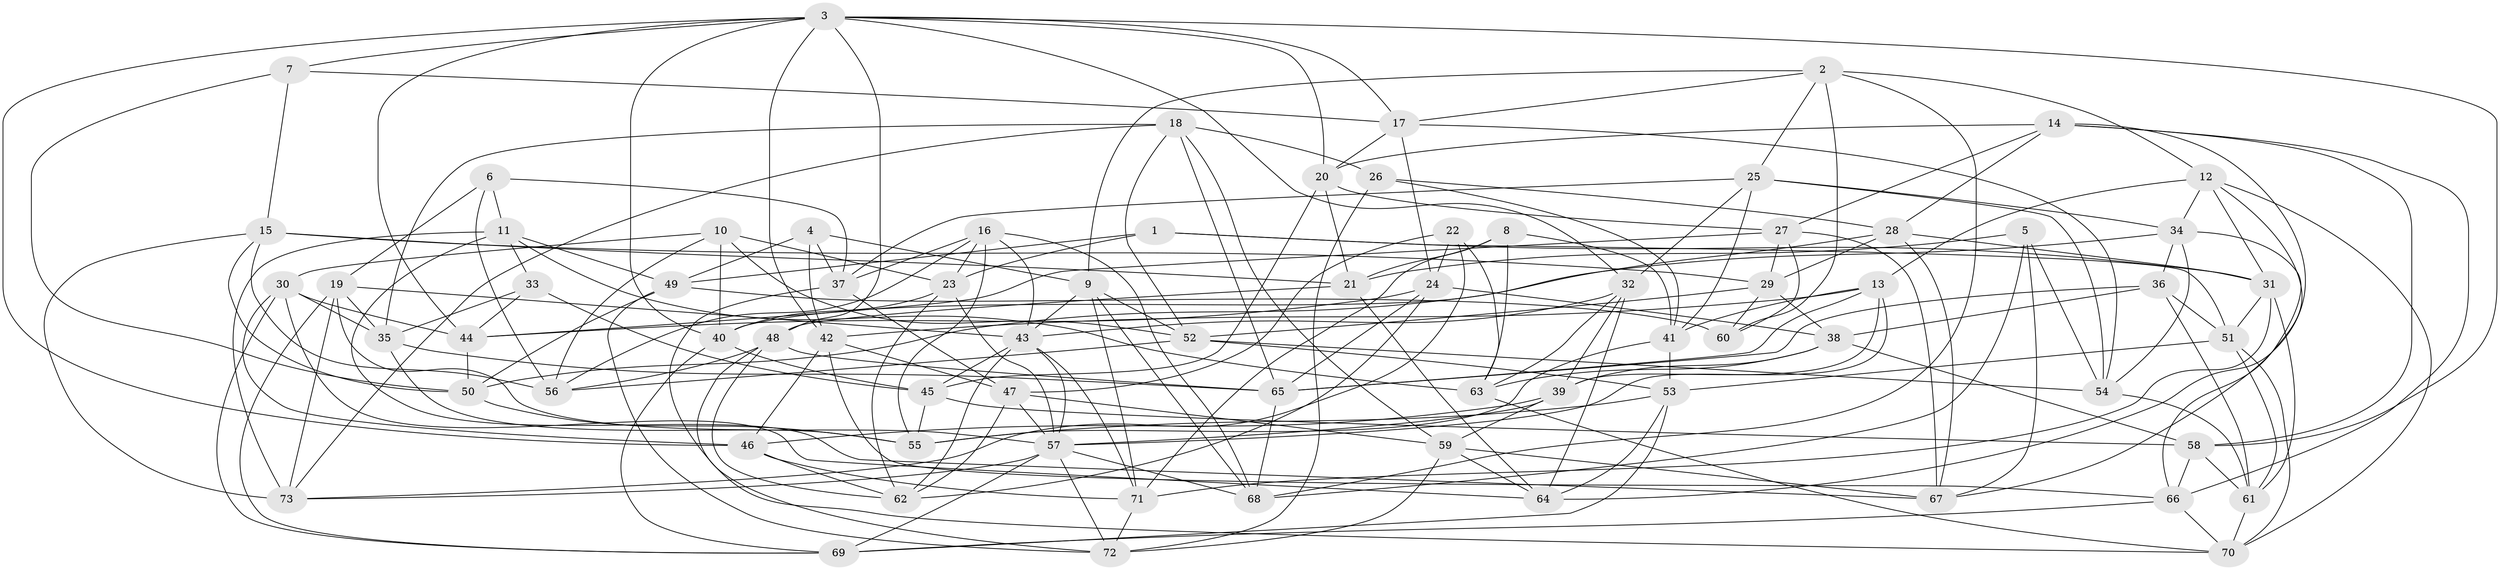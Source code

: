 // original degree distribution, {4: 1.0}
// Generated by graph-tools (version 1.1) at 2025/50/03/09/25 03:50:49]
// undirected, 73 vertices, 214 edges
graph export_dot {
graph [start="1"]
  node [color=gray90,style=filled];
  1;
  2;
  3;
  4;
  5;
  6;
  7;
  8;
  9;
  10;
  11;
  12;
  13;
  14;
  15;
  16;
  17;
  18;
  19;
  20;
  21;
  22;
  23;
  24;
  25;
  26;
  27;
  28;
  29;
  30;
  31;
  32;
  33;
  34;
  35;
  36;
  37;
  38;
  39;
  40;
  41;
  42;
  43;
  44;
  45;
  46;
  47;
  48;
  49;
  50;
  51;
  52;
  53;
  54;
  55;
  56;
  57;
  58;
  59;
  60;
  61;
  62;
  63;
  64;
  65;
  66;
  67;
  68;
  69;
  70;
  71;
  72;
  73;
  1 -- 23 [weight=1.0];
  1 -- 31 [weight=1.0];
  1 -- 49 [weight=1.0];
  1 -- 51 [weight=1.0];
  2 -- 9 [weight=1.0];
  2 -- 12 [weight=1.0];
  2 -- 17 [weight=1.0];
  2 -- 25 [weight=1.0];
  2 -- 60 [weight=1.0];
  2 -- 68 [weight=1.0];
  3 -- 7 [weight=1.0];
  3 -- 17 [weight=1.0];
  3 -- 20 [weight=1.0];
  3 -- 32 [weight=1.0];
  3 -- 40 [weight=1.0];
  3 -- 42 [weight=1.0];
  3 -- 44 [weight=1.0];
  3 -- 46 [weight=1.0];
  3 -- 48 [weight=1.0];
  3 -- 58 [weight=1.0];
  4 -- 9 [weight=1.0];
  4 -- 37 [weight=1.0];
  4 -- 42 [weight=1.0];
  4 -- 49 [weight=1.0];
  5 -- 21 [weight=1.0];
  5 -- 54 [weight=1.0];
  5 -- 67 [weight=1.0];
  5 -- 68 [weight=1.0];
  6 -- 11 [weight=1.0];
  6 -- 19 [weight=1.0];
  6 -- 37 [weight=1.0];
  6 -- 56 [weight=1.0];
  7 -- 15 [weight=1.0];
  7 -- 17 [weight=1.0];
  7 -- 50 [weight=1.0];
  8 -- 21 [weight=1.0];
  8 -- 41 [weight=1.0];
  8 -- 63 [weight=1.0];
  8 -- 71 [weight=1.0];
  9 -- 43 [weight=1.0];
  9 -- 52 [weight=1.0];
  9 -- 68 [weight=1.0];
  9 -- 71 [weight=1.0];
  10 -- 23 [weight=1.0];
  10 -- 30 [weight=1.0];
  10 -- 40 [weight=1.0];
  10 -- 52 [weight=2.0];
  10 -- 56 [weight=1.0];
  11 -- 33 [weight=1.0];
  11 -- 49 [weight=1.0];
  11 -- 63 [weight=1.0];
  11 -- 67 [weight=1.0];
  11 -- 73 [weight=1.0];
  12 -- 13 [weight=1.0];
  12 -- 31 [weight=1.0];
  12 -- 34 [weight=1.0];
  12 -- 67 [weight=1.0];
  12 -- 70 [weight=1.0];
  13 -- 39 [weight=1.0];
  13 -- 41 [weight=1.0];
  13 -- 42 [weight=1.0];
  13 -- 57 [weight=1.0];
  13 -- 65 [weight=1.0];
  14 -- 20 [weight=1.0];
  14 -- 27 [weight=1.0];
  14 -- 28 [weight=1.0];
  14 -- 58 [weight=1.0];
  14 -- 64 [weight=1.0];
  14 -- 66 [weight=1.0];
  15 -- 21 [weight=1.0];
  15 -- 29 [weight=1.0];
  15 -- 50 [weight=1.0];
  15 -- 56 [weight=1.0];
  15 -- 73 [weight=1.0];
  16 -- 23 [weight=1.0];
  16 -- 37 [weight=1.0];
  16 -- 43 [weight=1.0];
  16 -- 55 [weight=1.0];
  16 -- 56 [weight=1.0];
  16 -- 68 [weight=1.0];
  17 -- 20 [weight=1.0];
  17 -- 24 [weight=1.0];
  17 -- 54 [weight=1.0];
  18 -- 26 [weight=1.0];
  18 -- 35 [weight=1.0];
  18 -- 52 [weight=1.0];
  18 -- 59 [weight=1.0];
  18 -- 65 [weight=1.0];
  18 -- 73 [weight=1.0];
  19 -- 35 [weight=1.0];
  19 -- 43 [weight=1.0];
  19 -- 57 [weight=1.0];
  19 -- 69 [weight=1.0];
  19 -- 73 [weight=1.0];
  20 -- 21 [weight=1.0];
  20 -- 27 [weight=1.0];
  20 -- 45 [weight=1.0];
  21 -- 48 [weight=1.0];
  21 -- 64 [weight=1.0];
  22 -- 24 [weight=1.0];
  22 -- 47 [weight=1.0];
  22 -- 63 [weight=1.0];
  22 -- 73 [weight=1.0];
  23 -- 40 [weight=1.0];
  23 -- 57 [weight=1.0];
  23 -- 62 [weight=1.0];
  24 -- 38 [weight=1.0];
  24 -- 44 [weight=1.0];
  24 -- 62 [weight=1.0];
  24 -- 65 [weight=1.0];
  25 -- 32 [weight=1.0];
  25 -- 34 [weight=1.0];
  25 -- 37 [weight=1.0];
  25 -- 41 [weight=1.0];
  25 -- 54 [weight=1.0];
  26 -- 28 [weight=1.0];
  26 -- 41 [weight=1.0];
  26 -- 72 [weight=1.0];
  27 -- 29 [weight=1.0];
  27 -- 44 [weight=1.0];
  27 -- 60 [weight=1.0];
  27 -- 67 [weight=1.0];
  28 -- 29 [weight=1.0];
  28 -- 31 [weight=1.0];
  28 -- 50 [weight=1.0];
  28 -- 67 [weight=1.0];
  29 -- 38 [weight=1.0];
  29 -- 52 [weight=1.0];
  29 -- 60 [weight=1.0];
  30 -- 35 [weight=1.0];
  30 -- 44 [weight=1.0];
  30 -- 46 [weight=1.0];
  30 -- 64 [weight=1.0];
  30 -- 69 [weight=1.0];
  31 -- 51 [weight=1.0];
  31 -- 61 [weight=1.0];
  31 -- 71 [weight=1.0];
  32 -- 39 [weight=1.0];
  32 -- 43 [weight=1.0];
  32 -- 63 [weight=1.0];
  32 -- 64 [weight=1.0];
  33 -- 35 [weight=1.0];
  33 -- 44 [weight=1.0];
  33 -- 45 [weight=1.0];
  34 -- 36 [weight=1.0];
  34 -- 40 [weight=1.0];
  34 -- 54 [weight=1.0];
  34 -- 66 [weight=1.0];
  35 -- 55 [weight=1.0];
  35 -- 65 [weight=1.0];
  36 -- 38 [weight=1.0];
  36 -- 51 [weight=1.0];
  36 -- 61 [weight=1.0];
  36 -- 65 [weight=2.0];
  37 -- 47 [weight=1.0];
  37 -- 70 [weight=1.0];
  38 -- 39 [weight=1.0];
  38 -- 58 [weight=1.0];
  38 -- 63 [weight=1.0];
  39 -- 46 [weight=1.0];
  39 -- 57 [weight=1.0];
  39 -- 59 [weight=1.0];
  40 -- 45 [weight=1.0];
  40 -- 69 [weight=1.0];
  41 -- 53 [weight=1.0];
  41 -- 55 [weight=1.0];
  42 -- 46 [weight=1.0];
  42 -- 47 [weight=1.0];
  42 -- 66 [weight=1.0];
  43 -- 45 [weight=1.0];
  43 -- 57 [weight=1.0];
  43 -- 62 [weight=1.0];
  43 -- 71 [weight=1.0];
  44 -- 50 [weight=1.0];
  45 -- 55 [weight=1.0];
  45 -- 58 [weight=1.0];
  46 -- 62 [weight=1.0];
  46 -- 71 [weight=1.0];
  47 -- 57 [weight=1.0];
  47 -- 59 [weight=1.0];
  47 -- 62 [weight=1.0];
  48 -- 56 [weight=1.0];
  48 -- 62 [weight=1.0];
  48 -- 65 [weight=1.0];
  48 -- 72 [weight=1.0];
  49 -- 50 [weight=1.0];
  49 -- 60 [weight=1.0];
  49 -- 72 [weight=1.0];
  50 -- 55 [weight=1.0];
  51 -- 53 [weight=1.0];
  51 -- 61 [weight=1.0];
  51 -- 70 [weight=1.0];
  52 -- 53 [weight=1.0];
  52 -- 54 [weight=1.0];
  52 -- 56 [weight=1.0];
  53 -- 55 [weight=1.0];
  53 -- 64 [weight=1.0];
  53 -- 69 [weight=1.0];
  54 -- 61 [weight=1.0];
  57 -- 68 [weight=1.0];
  57 -- 69 [weight=1.0];
  57 -- 72 [weight=1.0];
  57 -- 73 [weight=1.0];
  58 -- 61 [weight=1.0];
  58 -- 66 [weight=1.0];
  59 -- 64 [weight=1.0];
  59 -- 67 [weight=1.0];
  59 -- 72 [weight=1.0];
  61 -- 70 [weight=1.0];
  63 -- 70 [weight=1.0];
  65 -- 68 [weight=1.0];
  66 -- 69 [weight=1.0];
  66 -- 70 [weight=1.0];
  71 -- 72 [weight=1.0];
}
